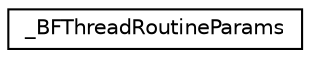 digraph "Graphical Class Hierarchy"
{
 // LATEX_PDF_SIZE
  edge [fontname="Helvetica",fontsize="10",labelfontname="Helvetica",labelfontsize="10"];
  node [fontname="Helvetica",fontsize="10",shape=record];
  rankdir="LR";
  Node0 [label="_BFThreadRoutineParams",height=0.2,width=0.4,color="black", fillcolor="white", style="filled",URL="$da/d0e/struct__BFThreadRoutineParams.html",tooltip=" "];
}

